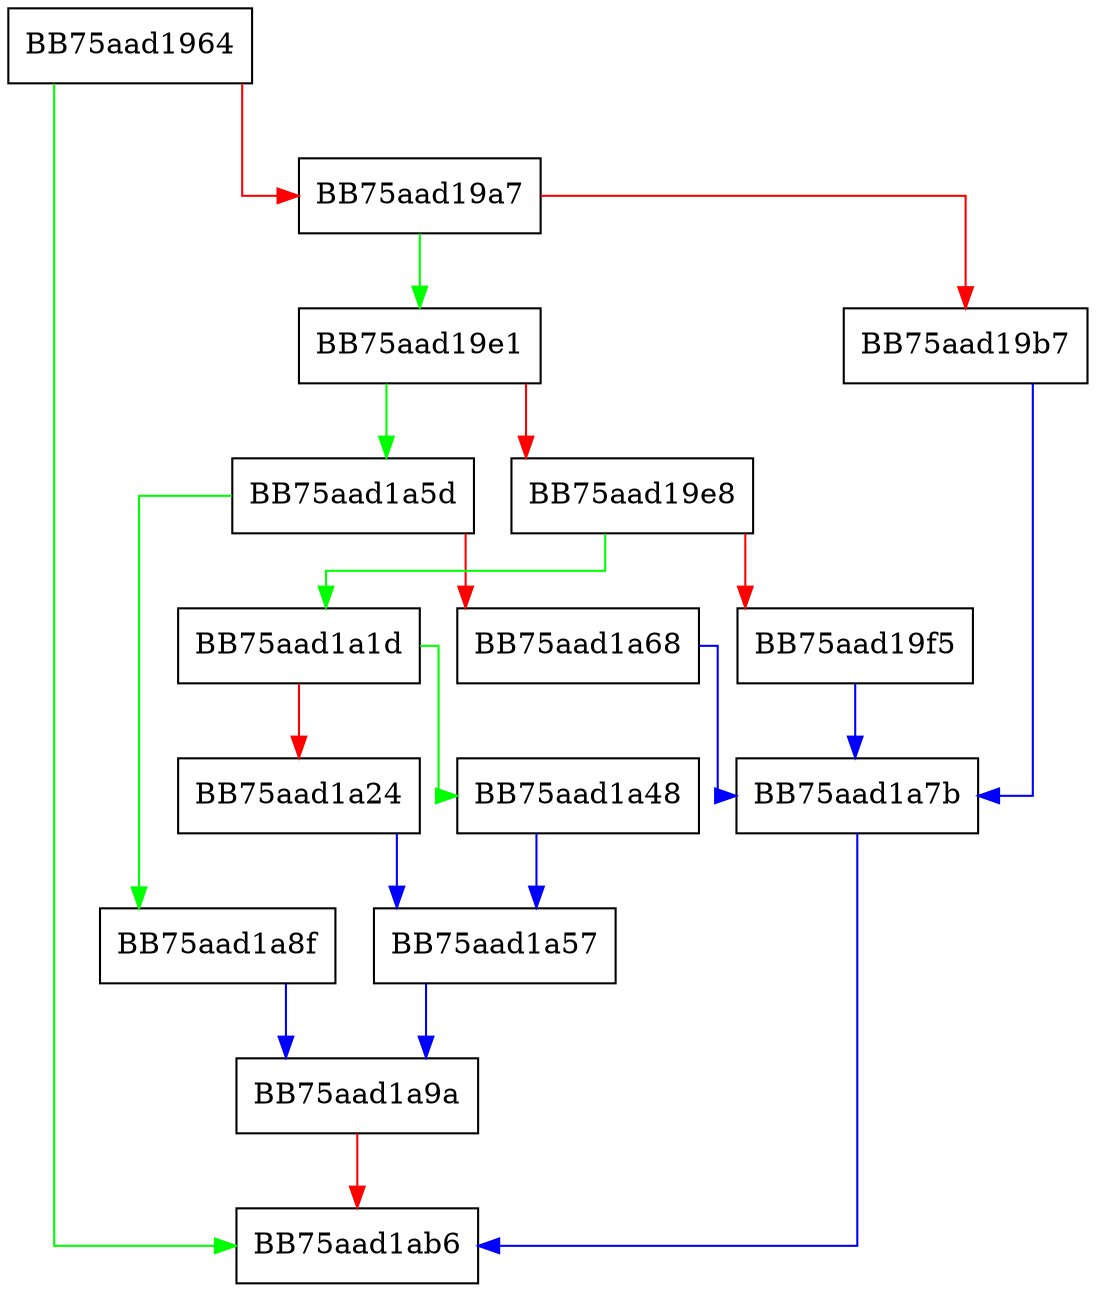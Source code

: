 digraph DecodeArg {
  node [shape="box"];
  graph [splines=ortho];
  BB75aad1964 -> BB75aad1ab6 [color="green"];
  BB75aad1964 -> BB75aad19a7 [color="red"];
  BB75aad19a7 -> BB75aad19e1 [color="green"];
  BB75aad19a7 -> BB75aad19b7 [color="red"];
  BB75aad19b7 -> BB75aad1a7b [color="blue"];
  BB75aad19e1 -> BB75aad1a5d [color="green"];
  BB75aad19e1 -> BB75aad19e8 [color="red"];
  BB75aad19e8 -> BB75aad1a1d [color="green"];
  BB75aad19e8 -> BB75aad19f5 [color="red"];
  BB75aad19f5 -> BB75aad1a7b [color="blue"];
  BB75aad1a1d -> BB75aad1a48 [color="green"];
  BB75aad1a1d -> BB75aad1a24 [color="red"];
  BB75aad1a24 -> BB75aad1a57 [color="blue"];
  BB75aad1a48 -> BB75aad1a57 [color="blue"];
  BB75aad1a57 -> BB75aad1a9a [color="blue"];
  BB75aad1a5d -> BB75aad1a8f [color="green"];
  BB75aad1a5d -> BB75aad1a68 [color="red"];
  BB75aad1a68 -> BB75aad1a7b [color="blue"];
  BB75aad1a7b -> BB75aad1ab6 [color="blue"];
  BB75aad1a8f -> BB75aad1a9a [color="blue"];
  BB75aad1a9a -> BB75aad1ab6 [color="red"];
}